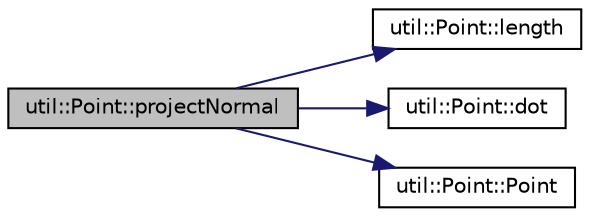 digraph "util::Point::projectNormal"
{
  edge [fontname="Helvetica",fontsize="10",labelfontname="Helvetica",labelfontsize="10"];
  node [fontname="Helvetica",fontsize="10",shape=record];
  rankdir="LR";
  Node71 [label="util::Point::projectNormal",height=0.2,width=0.4,color="black", fillcolor="grey75", style="filled", fontcolor="black"];
  Node71 -> Node72 [color="midnightblue",fontsize="10",style="solid",fontname="Helvetica"];
  Node72 [label="util::Point::length",height=0.2,width=0.4,color="black", fillcolor="white", style="filled",URL="$structutil_1_1Point.html#a7e6ec50072f4ff4d6461412cdc531b65",tooltip="Computes the Euclidean length of the vector. "];
  Node71 -> Node73 [color="midnightblue",fontsize="10",style="solid",fontname="Helvetica"];
  Node73 [label="util::Point::dot",height=0.2,width=0.4,color="black", fillcolor="white", style="filled",URL="$structutil_1_1Point.html#a6ad3b0b8f16fd06c5452607176af84da",tooltip="Computes the dot product of this vector with another point. "];
  Node71 -> Node74 [color="midnightblue",fontsize="10",style="solid",fontname="Helvetica"];
  Node74 [label="util::Point::Point",height=0.2,width=0.4,color="black", fillcolor="white", style="filled",URL="$structutil_1_1Point.html#aa79c04afdee2351de78b0ea2ed93b829",tooltip="Constructor. "];
}
